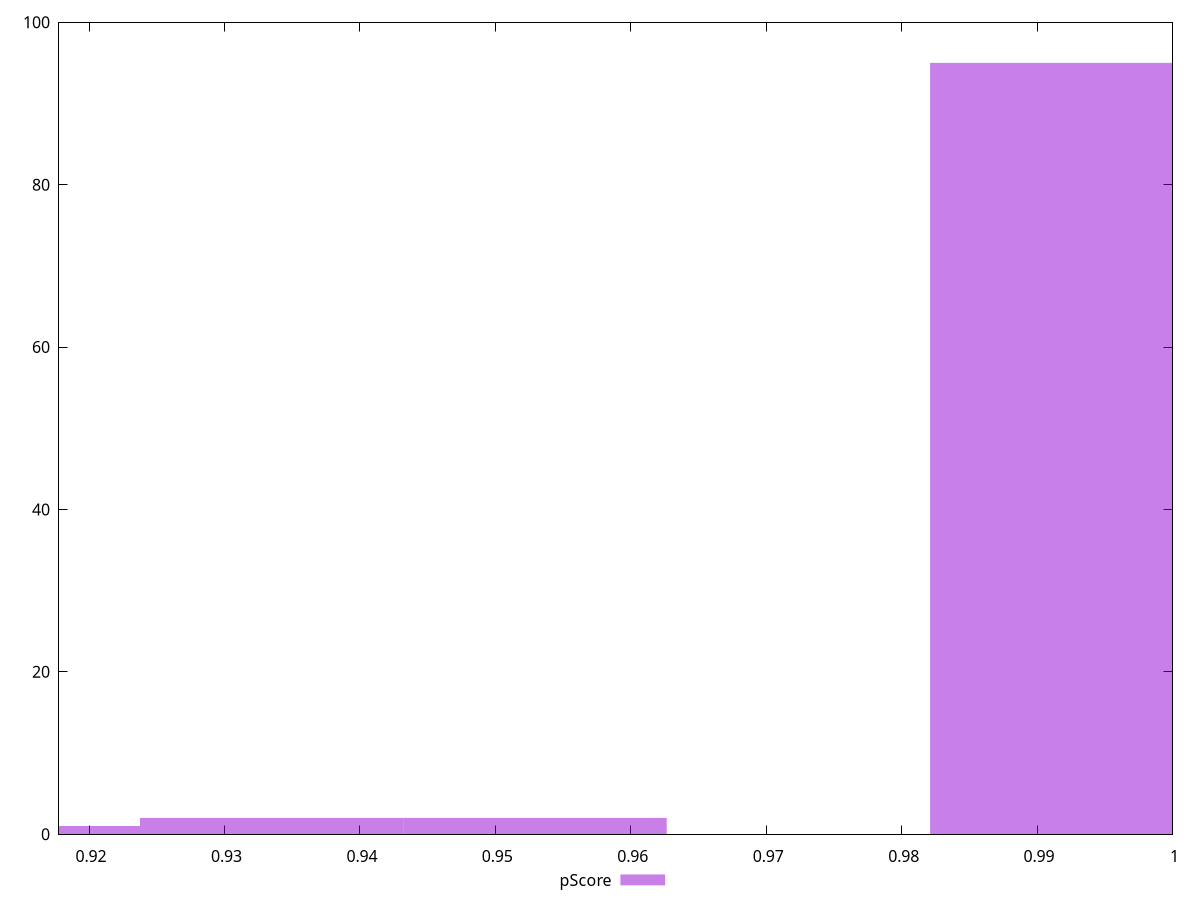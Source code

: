 reset

$pScore <<EOF
0.9918263776393141 95
0.9334836495428839 2
0.9529312255750273 2
0.9140360735107405 1
EOF

set key outside below
set boxwidth 0.019447576032143414
set xrange [0.9177825117018392:0.9999999011422622]
set yrange [0:100]
set trange [0:100]
set style fill transparent solid 0.5 noborder
set terminal svg size 640, 490 enhanced background rgb 'white'
set output "reports/report_00027_2021-02-24T12-40-31.850Z/cumulative-layout-shift/samples/music/pScore/histogram.svg"

plot $pScore title "pScore" with boxes

reset
